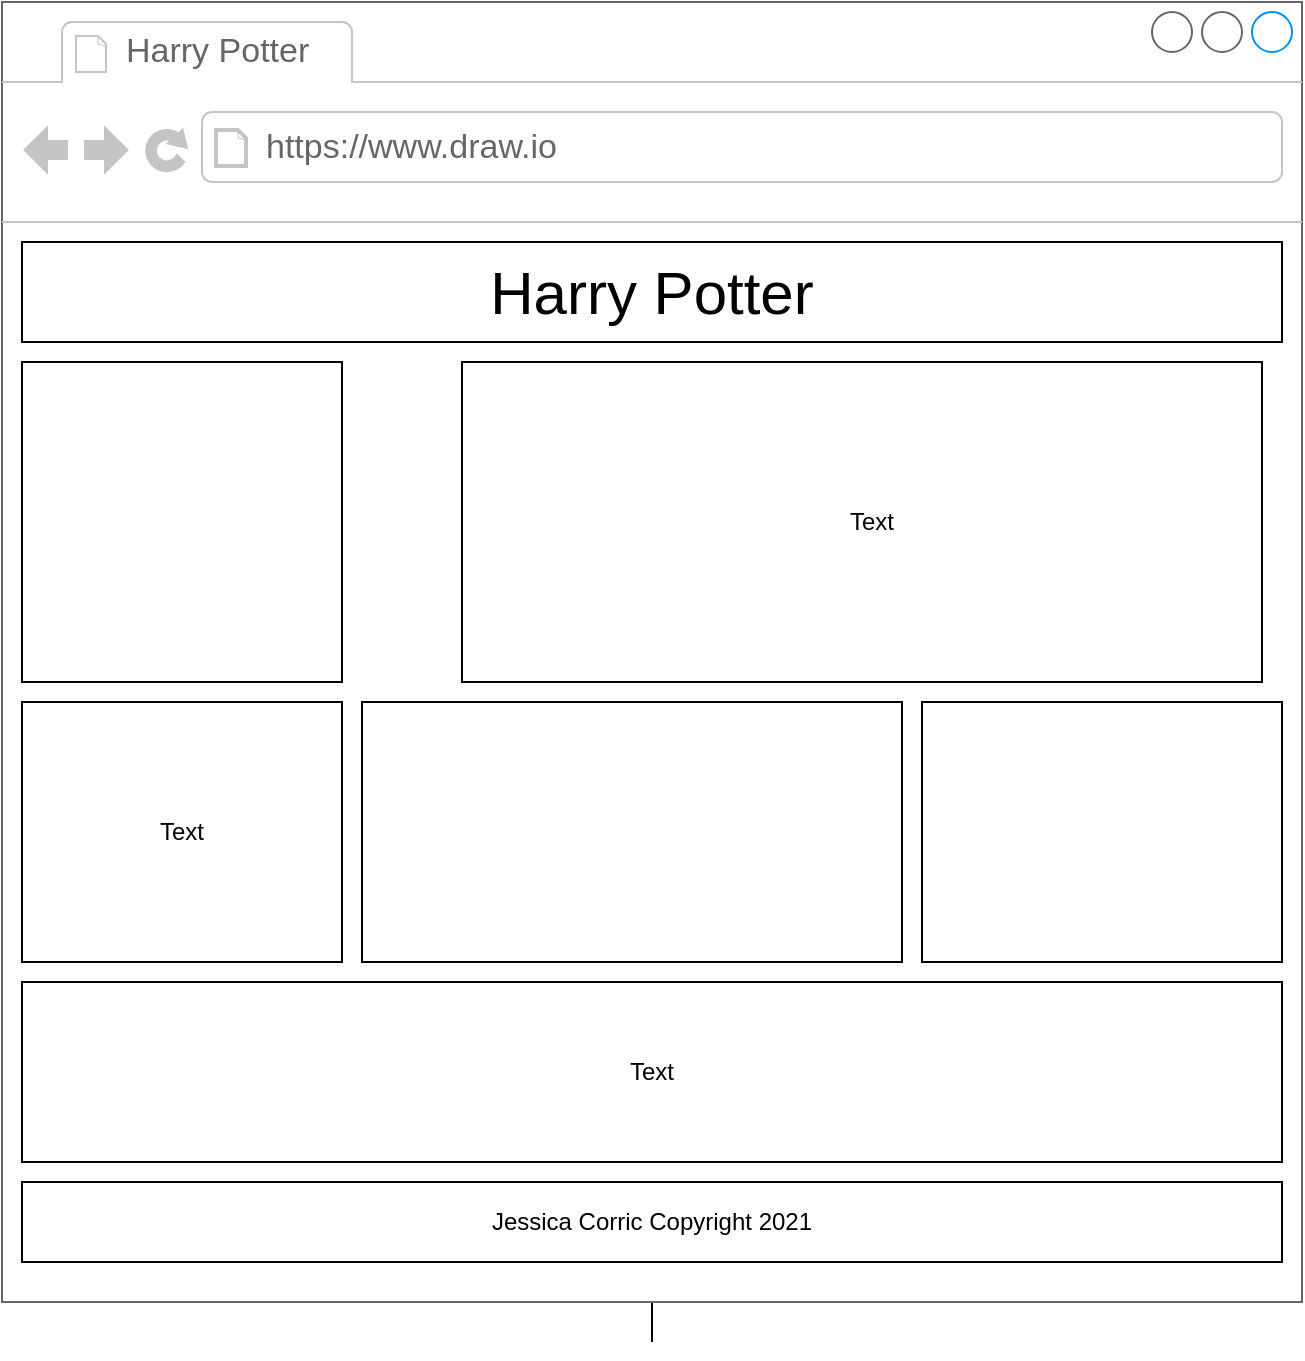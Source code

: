 <mxfile version="14.6.13" type="github">
  <diagram name="Page-1" id="f1b7ffb7-ca1e-a977-7cf5-a751b3c06c05">
    <mxGraphModel dx="1422" dy="794" grid="1" gridSize="10" guides="1" tooltips="1" connect="1" arrows="1" fold="1" page="1" pageScale="1" pageWidth="826" pageHeight="1169" background="#ffffff" math="0" shadow="0">
      <root>
        <mxCell id="0" />
        <mxCell id="1" parent="0" />
        <mxCell id="Sd2tZ3bKALMnqHNlc7l4-76" style="edgeStyle=orthogonalEdgeStyle;rounded=0;orthogonalLoop=1;jettySize=auto;html=1;" edge="1" parent="1" source="Sd2tZ3bKALMnqHNlc7l4-61">
          <mxGeometry relative="1" as="geometry">
            <mxPoint x="335" y="570" as="targetPoint" />
          </mxGeometry>
        </mxCell>
        <mxCell id="Sd2tZ3bKALMnqHNlc7l4-61" value="" style="strokeWidth=1;shadow=0;dashed=0;align=center;html=1;shape=mxgraph.mockup.containers.browserWindow;rSize=0;strokeColor=#666666;strokeColor2=#008cff;strokeColor3=#c4c4c4;mainText=,;recursiveResize=0;" vertex="1" parent="1">
          <mxGeometry x="10" y="10" width="650" height="650" as="geometry" />
        </mxCell>
        <mxCell id="Sd2tZ3bKALMnqHNlc7l4-62" value="Harry Potter" style="strokeWidth=1;shadow=0;dashed=0;align=center;html=1;shape=mxgraph.mockup.containers.anchor;fontSize=17;fontColor=#666666;align=left;" vertex="1" parent="Sd2tZ3bKALMnqHNlc7l4-61">
          <mxGeometry x="60" y="12" width="110" height="26" as="geometry" />
        </mxCell>
        <mxCell id="Sd2tZ3bKALMnqHNlc7l4-63" value="https://www.draw.io" style="strokeWidth=1;shadow=0;dashed=0;align=center;html=1;shape=mxgraph.mockup.containers.anchor;rSize=0;fontSize=17;fontColor=#666666;align=left;" vertex="1" parent="Sd2tZ3bKALMnqHNlc7l4-61">
          <mxGeometry x="130" y="60" width="250" height="26" as="geometry" />
        </mxCell>
        <mxCell id="Sd2tZ3bKALMnqHNlc7l4-69" value="&lt;font style=&quot;font-size: 30px ; line-height: 120%&quot;&gt;Harry Potter&lt;/font&gt;" style="text;html=1;align=center;verticalAlign=middle;whiteSpace=wrap;rounded=0;shadow=0;sketch=0;glass=0;strokeColor=#000000;fillColor=#ffffff;" vertex="1" parent="Sd2tZ3bKALMnqHNlc7l4-61">
          <mxGeometry x="10" y="120" width="630" height="50" as="geometry" />
        </mxCell>
        <mxCell id="Sd2tZ3bKALMnqHNlc7l4-70" value="" style="whiteSpace=wrap;html=1;aspect=fixed;shadow=0;glass=0;sketch=0;strokeColor=#000000;" vertex="1" parent="Sd2tZ3bKALMnqHNlc7l4-61">
          <mxGeometry x="10" y="180" width="160" height="160" as="geometry" />
        </mxCell>
        <mxCell id="Sd2tZ3bKALMnqHNlc7l4-71" value="" style="rounded=0;whiteSpace=wrap;html=1;shadow=0;glass=0;sketch=0;strokeColor=#000000;fillColor=#ffffff;" vertex="1" parent="Sd2tZ3bKALMnqHNlc7l4-61">
          <mxGeometry x="10" y="350" width="160" height="130" as="geometry" />
        </mxCell>
        <mxCell id="Sd2tZ3bKALMnqHNlc7l4-72" value="" style="rounded=0;whiteSpace=wrap;html=1;shadow=0;glass=0;sketch=0;strokeColor=#000000;fillColor=#ffffff;" vertex="1" parent="Sd2tZ3bKALMnqHNlc7l4-61">
          <mxGeometry x="230" y="180" width="400" height="160" as="geometry" />
        </mxCell>
        <mxCell id="Sd2tZ3bKALMnqHNlc7l4-73" value="" style="rounded=0;whiteSpace=wrap;html=1;shadow=0;glass=0;sketch=0;strokeColor=#000000;fillColor=#ffffff;" vertex="1" parent="Sd2tZ3bKALMnqHNlc7l4-61">
          <mxGeometry x="180" y="350" width="270" height="130" as="geometry" />
        </mxCell>
        <mxCell id="Sd2tZ3bKALMnqHNlc7l4-75" value="" style="rounded=0;whiteSpace=wrap;html=1;shadow=0;glass=0;sketch=0;strokeColor=#000000;fillColor=#ffffff;" vertex="1" parent="Sd2tZ3bKALMnqHNlc7l4-61">
          <mxGeometry x="10" y="490" width="630" height="90" as="geometry" />
        </mxCell>
        <mxCell id="Sd2tZ3bKALMnqHNlc7l4-77" value="" style="rounded=0;whiteSpace=wrap;html=1;shadow=0;glass=0;sketch=0;strokeColor=#000000;fillColor=#ffffff;" vertex="1" parent="Sd2tZ3bKALMnqHNlc7l4-61">
          <mxGeometry x="10" y="590" width="630" height="40" as="geometry" />
        </mxCell>
        <mxCell id="Sd2tZ3bKALMnqHNlc7l4-79" value="Text" style="text;html=1;strokeColor=none;fillColor=none;align=center;verticalAlign=middle;whiteSpace=wrap;rounded=0;shadow=0;glass=0;sketch=0;" vertex="1" parent="Sd2tZ3bKALMnqHNlc7l4-61">
          <mxGeometry x="230" y="180" width="410" height="160" as="geometry" />
        </mxCell>
        <mxCell id="Sd2tZ3bKALMnqHNlc7l4-80" value="Text" style="text;html=1;strokeColor=none;fillColor=none;align=center;verticalAlign=middle;whiteSpace=wrap;rounded=0;shadow=0;glass=0;sketch=0;" vertex="1" parent="Sd2tZ3bKALMnqHNlc7l4-61">
          <mxGeometry x="10" y="350" width="160" height="130" as="geometry" />
        </mxCell>
        <mxCell id="Sd2tZ3bKALMnqHNlc7l4-82" value="Text" style="text;html=1;strokeColor=none;fillColor=none;align=center;verticalAlign=middle;whiteSpace=wrap;rounded=0;shadow=0;glass=0;sketch=0;" vertex="1" parent="Sd2tZ3bKALMnqHNlc7l4-61">
          <mxGeometry x="10" y="490" width="630" height="90" as="geometry" />
        </mxCell>
        <mxCell id="Sd2tZ3bKALMnqHNlc7l4-83" value="Jessica Corric Copyright 2021" style="text;html=1;strokeColor=none;fillColor=none;align=center;verticalAlign=middle;whiteSpace=wrap;rounded=0;shadow=0;glass=0;sketch=0;" vertex="1" parent="Sd2tZ3bKALMnqHNlc7l4-61">
          <mxGeometry x="10" y="590" width="630" height="40" as="geometry" />
        </mxCell>
        <mxCell id="Sd2tZ3bKALMnqHNlc7l4-84" value="" style="shape=image;verticalLabelPosition=bottom;labelBackgroundColor=#ffffff;verticalAlign=top;aspect=fixed;imageAspect=0;image=https://cdn.pixabay.com/photo/2017/06/15/08/35/hogwarts-2404481_960_720.jpg;" vertex="1" parent="Sd2tZ3bKALMnqHNlc7l4-61">
          <mxGeometry x="10" y="180" width="213.33" height="160" as="geometry" />
        </mxCell>
        <mxCell id="Sd2tZ3bKALMnqHNlc7l4-86" value="" style="rounded=0;whiteSpace=wrap;html=1;shadow=0;glass=0;sketch=0;strokeColor=#000000;fillColor=#ffffff;" vertex="1" parent="1">
          <mxGeometry x="470" y="360" width="180" height="130" as="geometry" />
        </mxCell>
        <mxCell id="Sd2tZ3bKALMnqHNlc7l4-87" value="" style="shape=image;verticalLabelPosition=bottom;labelBackgroundColor=#ffffff;verticalAlign=top;aspect=fixed;imageAspect=0;image=https://cdn.pixabay.com/photo/2016/09/02/22/59/harry-potter-1640521_960_720.jpg;" vertex="1" parent="1">
          <mxGeometry x="470" y="362.35" width="180" height="125.31" as="geometry" />
        </mxCell>
      </root>
    </mxGraphModel>
  </diagram>
</mxfile>
